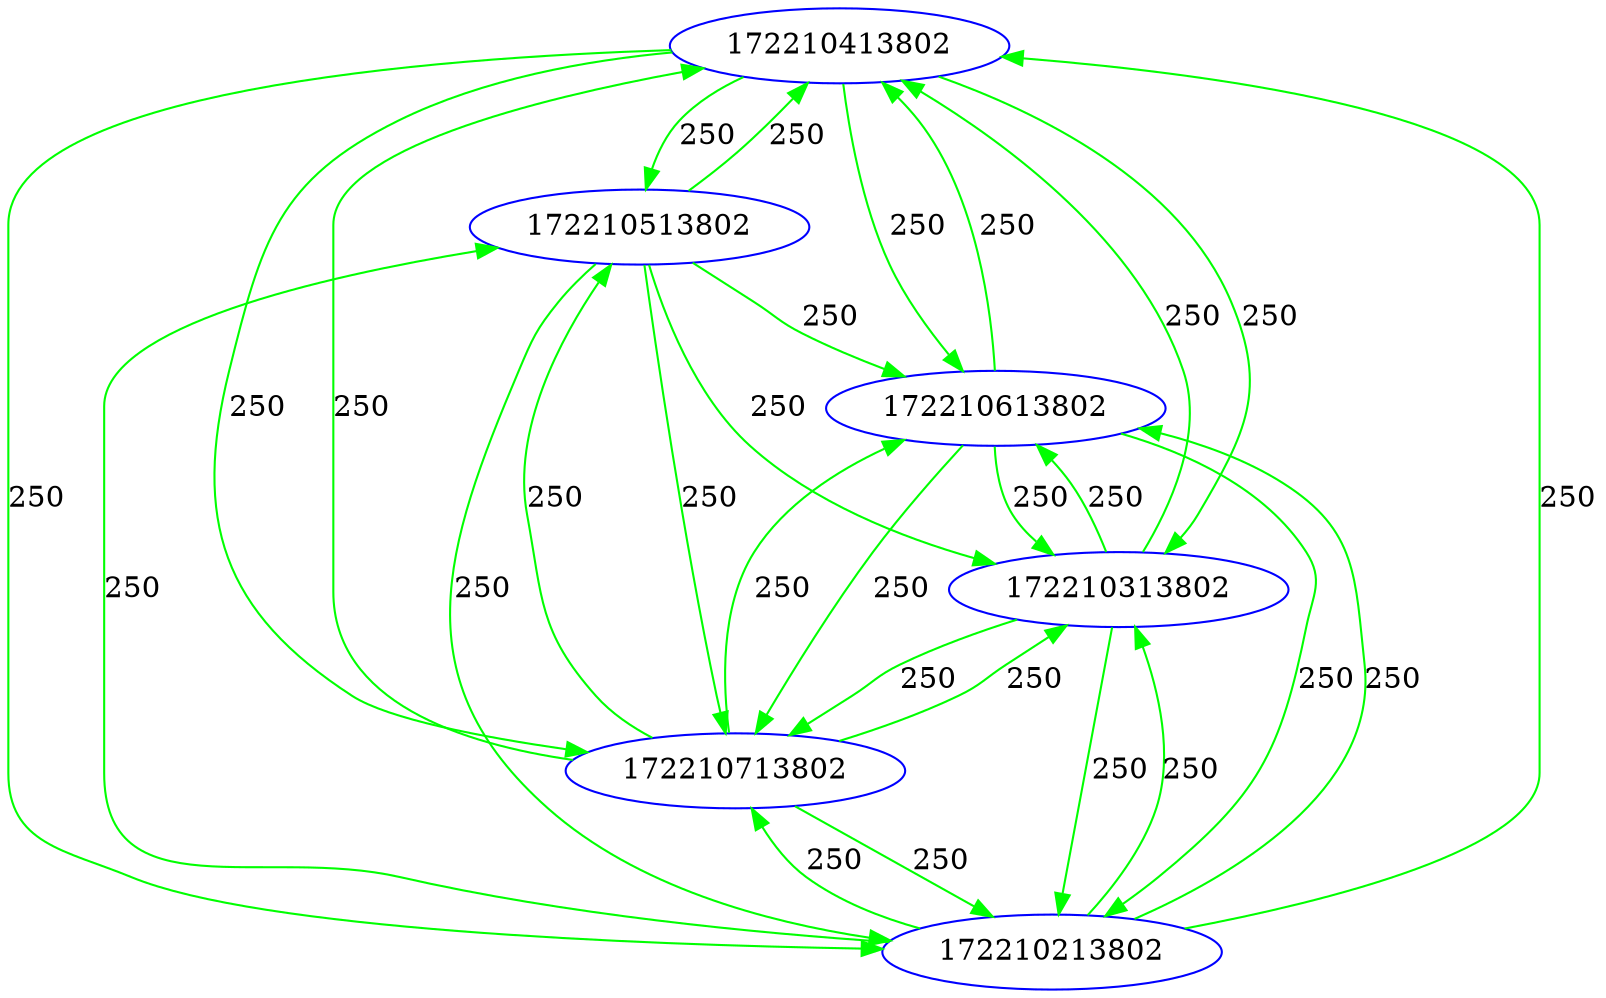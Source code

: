 digraph G {
	172210413802->172210513802[ color=green, label=250 ];
	172210213802->172210513802[ color=green, label=250 ];
	172210713802->172210513802[ color=green, label=250 ];
	172210513802->172210413802[ color=green, label=250 ];
	172210713802->172210413802[ color=green, label=250 ];
	172210313802->172210413802[ color=green, label=250 ];
	172210213802->172210413802[ color=green, label=250 ];
	172210613802->172210413802[ color=green, label=250 ];
	172210513802->172210213802[ color=green, label=250 ];
	172210313802->172210213802[ color=green, label=250 ];
	172210713802->172210213802[ color=green, label=250 ];
	172210613802->172210213802[ color=green, label=250 ];
	172210413802->172210213802[ color=green, label=250 ];
	172210513802->172210713802[ color=green, label=250 ];
	172210613802->172210713802[ color=green, label=250 ];
	172210213802->172210713802[ color=green, label=250 ];
	172210313802->172210713802[ color=green, label=250 ];
	172210413802->172210713802[ color=green, label=250 ];
	172210513802->172210313802[ color=green, label=250 ];
	172210213802->172210313802[ color=green, label=250 ];
	172210613802->172210313802[ color=green, label=250 ];
	172210713802->172210313802[ color=green, label=250 ];
	172210413802->172210313802[ color=green, label=250 ];
	172210513802->172210613802[ color=green, label=250 ];
	172210313802->172210613802[ color=green, label=250 ];
	172210213802->172210613802[ color=green, label=250 ];
	172210413802->172210613802[ color=green, label=250 ];
	172210713802->172210613802[ color=green, label=250 ];
	172210213802 [ color=blue ];
	172210313802 [ color=blue ];
	172210413802 [ color=blue ];
	172210513802 [ color=blue ];
	172210613802 [ color=blue ];
	172210713802 [ color=blue ];

}
